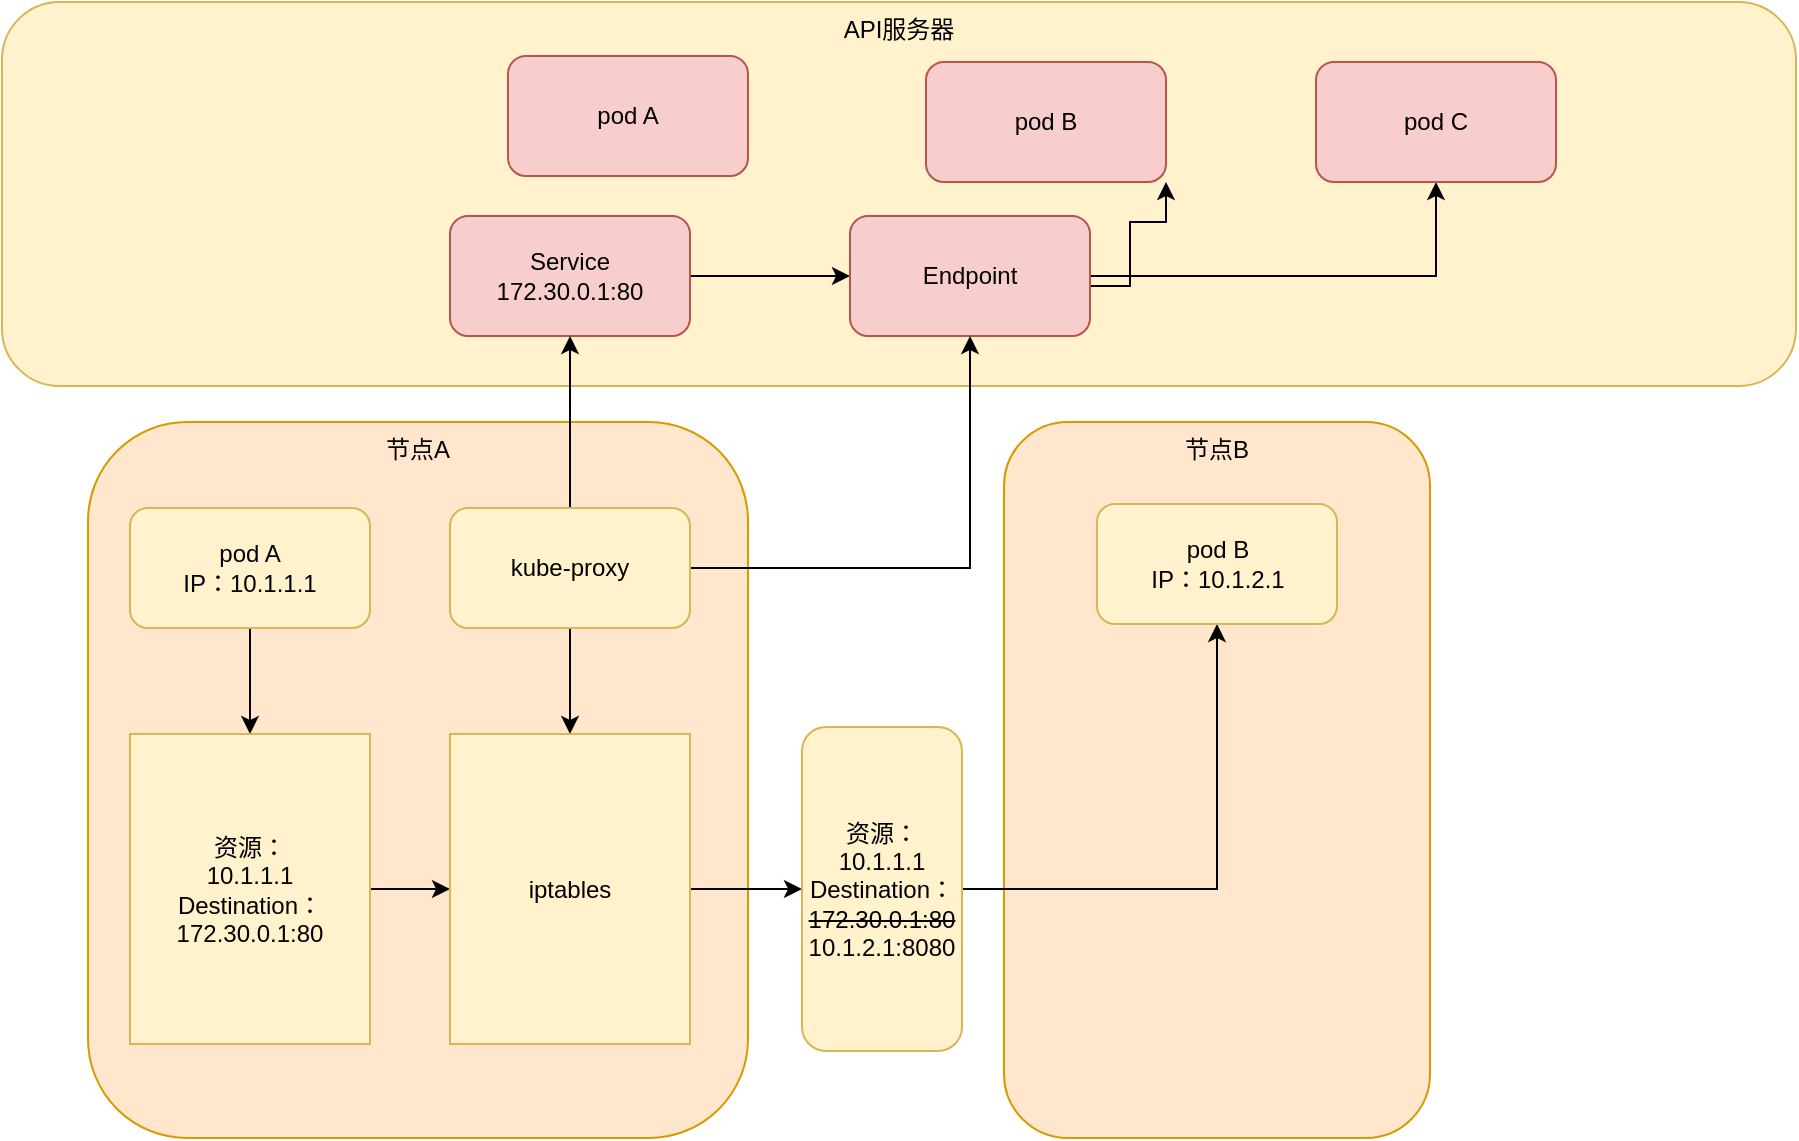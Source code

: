 <mxfile version="24.7.6">
  <diagram name="第 1 页" id="yLjYRH8mUdp2zrqMtvx4">
    <mxGraphModel dx="1050" dy="618" grid="0" gridSize="10" guides="1" tooltips="1" connect="1" arrows="1" fold="1" page="0" pageScale="1" pageWidth="827" pageHeight="1169" math="0" shadow="0">
      <root>
        <mxCell id="0" />
        <mxCell id="1" parent="0" />
        <mxCell id="hY9ZE6wi5_3v4BZrhCtW-1" value="API服务器" style="rounded=1;whiteSpace=wrap;html=1;verticalAlign=top;fillColor=#fff2cc;strokeColor=#d6b656;" vertex="1" parent="1">
          <mxGeometry y="34" width="897" height="192" as="geometry" />
        </mxCell>
        <mxCell id="hY9ZE6wi5_3v4BZrhCtW-2" value="节点A" style="rounded=1;whiteSpace=wrap;html=1;verticalAlign=top;fillColor=#ffe6cc;strokeColor=#d79b00;" vertex="1" parent="1">
          <mxGeometry x="43" y="244" width="330" height="358" as="geometry" />
        </mxCell>
        <mxCell id="hY9ZE6wi5_3v4BZrhCtW-4" value="节点B" style="rounded=1;whiteSpace=wrap;html=1;verticalAlign=top;fillColor=#ffe6cc;strokeColor=#d79b00;" vertex="1" parent="1">
          <mxGeometry x="501" y="244" width="213" height="358" as="geometry" />
        </mxCell>
        <mxCell id="hY9ZE6wi5_3v4BZrhCtW-15" value="" style="edgeStyle=orthogonalEdgeStyle;rounded=0;orthogonalLoop=1;jettySize=auto;html=1;" edge="1" parent="1" source="hY9ZE6wi5_3v4BZrhCtW-5" target="hY9ZE6wi5_3v4BZrhCtW-6">
          <mxGeometry relative="1" as="geometry" />
        </mxCell>
        <mxCell id="hY9ZE6wi5_3v4BZrhCtW-5" value="Service&lt;div&gt;172.30.0.1:80&lt;/div&gt;" style="rounded=1;whiteSpace=wrap;html=1;fillColor=#f8cecc;strokeColor=#b85450;" vertex="1" parent="1">
          <mxGeometry x="224" y="141" width="120" height="60" as="geometry" />
        </mxCell>
        <mxCell id="hY9ZE6wi5_3v4BZrhCtW-13" style="edgeStyle=orthogonalEdgeStyle;rounded=0;orthogonalLoop=1;jettySize=auto;html=1;entryX=1;entryY=1;entryDx=0;entryDy=0;" edge="1" parent="1" source="hY9ZE6wi5_3v4BZrhCtW-6" target="hY9ZE6wi5_3v4BZrhCtW-8">
          <mxGeometry relative="1" as="geometry">
            <Array as="points">
              <mxPoint x="564" y="176" />
              <mxPoint x="564" y="144" />
              <mxPoint x="582" y="144" />
            </Array>
          </mxGeometry>
        </mxCell>
        <mxCell id="hY9ZE6wi5_3v4BZrhCtW-14" style="edgeStyle=orthogonalEdgeStyle;rounded=0;orthogonalLoop=1;jettySize=auto;html=1;entryX=0.5;entryY=1;entryDx=0;entryDy=0;" edge="1" parent="1" source="hY9ZE6wi5_3v4BZrhCtW-6" target="hY9ZE6wi5_3v4BZrhCtW-9">
          <mxGeometry relative="1" as="geometry" />
        </mxCell>
        <mxCell id="hY9ZE6wi5_3v4BZrhCtW-6" value="Endpoint" style="rounded=1;whiteSpace=wrap;html=1;fillColor=#f8cecc;strokeColor=#b85450;" vertex="1" parent="1">
          <mxGeometry x="424" y="141" width="120" height="60" as="geometry" />
        </mxCell>
        <mxCell id="hY9ZE6wi5_3v4BZrhCtW-7" value="pod A" style="rounded=1;whiteSpace=wrap;html=1;fillColor=#f8cecc;strokeColor=#b85450;" vertex="1" parent="1">
          <mxGeometry x="253" y="61" width="120" height="60" as="geometry" />
        </mxCell>
        <mxCell id="hY9ZE6wi5_3v4BZrhCtW-8" value="pod B" style="rounded=1;whiteSpace=wrap;html=1;fillColor=#f8cecc;strokeColor=#b85450;" vertex="1" parent="1">
          <mxGeometry x="462" y="64" width="120" height="60" as="geometry" />
        </mxCell>
        <mxCell id="hY9ZE6wi5_3v4BZrhCtW-9" value="pod C" style="rounded=1;whiteSpace=wrap;html=1;fillColor=#f8cecc;strokeColor=#b85450;" vertex="1" parent="1">
          <mxGeometry x="657" y="64" width="120" height="60" as="geometry" />
        </mxCell>
        <mxCell id="hY9ZE6wi5_3v4BZrhCtW-17" style="edgeStyle=orthogonalEdgeStyle;rounded=0;orthogonalLoop=1;jettySize=auto;html=1;entryX=0.5;entryY=1;entryDx=0;entryDy=0;" edge="1" parent="1" source="hY9ZE6wi5_3v4BZrhCtW-16" target="hY9ZE6wi5_3v4BZrhCtW-6">
          <mxGeometry relative="1" as="geometry" />
        </mxCell>
        <mxCell id="hY9ZE6wi5_3v4BZrhCtW-18" style="edgeStyle=orthogonalEdgeStyle;rounded=0;orthogonalLoop=1;jettySize=auto;html=1;entryX=0.5;entryY=1;entryDx=0;entryDy=0;" edge="1" parent="1" source="hY9ZE6wi5_3v4BZrhCtW-16" target="hY9ZE6wi5_3v4BZrhCtW-5">
          <mxGeometry relative="1" as="geometry" />
        </mxCell>
        <mxCell id="hY9ZE6wi5_3v4BZrhCtW-23" style="edgeStyle=orthogonalEdgeStyle;rounded=0;orthogonalLoop=1;jettySize=auto;html=1;" edge="1" parent="1" source="hY9ZE6wi5_3v4BZrhCtW-16" target="hY9ZE6wi5_3v4BZrhCtW-21">
          <mxGeometry relative="1" as="geometry" />
        </mxCell>
        <mxCell id="hY9ZE6wi5_3v4BZrhCtW-16" value="kube-proxy" style="rounded=1;whiteSpace=wrap;html=1;fillColor=#fff2cc;strokeColor=#d6b656;" vertex="1" parent="1">
          <mxGeometry x="224" y="287" width="120" height="60" as="geometry" />
        </mxCell>
        <mxCell id="hY9ZE6wi5_3v4BZrhCtW-22" style="edgeStyle=orthogonalEdgeStyle;rounded=0;orthogonalLoop=1;jettySize=auto;html=1;" edge="1" parent="1" source="hY9ZE6wi5_3v4BZrhCtW-19" target="hY9ZE6wi5_3v4BZrhCtW-20">
          <mxGeometry relative="1" as="geometry" />
        </mxCell>
        <mxCell id="hY9ZE6wi5_3v4BZrhCtW-19" value="pod A&lt;div&gt;IP：10.1.1.1&lt;/div&gt;" style="rounded=1;whiteSpace=wrap;html=1;fillColor=#fff2cc;strokeColor=#d6b656;" vertex="1" parent="1">
          <mxGeometry x="64" y="287" width="120" height="60" as="geometry" />
        </mxCell>
        <mxCell id="hY9ZE6wi5_3v4BZrhCtW-24" style="edgeStyle=orthogonalEdgeStyle;rounded=0;orthogonalLoop=1;jettySize=auto;html=1;exitX=1;exitY=0.5;exitDx=0;exitDy=0;entryX=0;entryY=0.5;entryDx=0;entryDy=0;" edge="1" parent="1" source="hY9ZE6wi5_3v4BZrhCtW-20" target="hY9ZE6wi5_3v4BZrhCtW-21">
          <mxGeometry relative="1" as="geometry" />
        </mxCell>
        <mxCell id="hY9ZE6wi5_3v4BZrhCtW-20" value="资源：&lt;div&gt;10.1.1.1&lt;/div&gt;&lt;div&gt;Destination：&lt;/div&gt;&lt;div&gt;172.30.0.1:80&lt;/div&gt;" style="rounded=0;whiteSpace=wrap;html=1;fillColor=#fff2cc;strokeColor=#d6b656;" vertex="1" parent="1">
          <mxGeometry x="64" y="400" width="120" height="155" as="geometry" />
        </mxCell>
        <mxCell id="hY9ZE6wi5_3v4BZrhCtW-27" style="edgeStyle=orthogonalEdgeStyle;rounded=0;orthogonalLoop=1;jettySize=auto;html=1;exitX=1;exitY=0.5;exitDx=0;exitDy=0;entryX=0;entryY=0.5;entryDx=0;entryDy=0;" edge="1" parent="1" source="hY9ZE6wi5_3v4BZrhCtW-21" target="hY9ZE6wi5_3v4BZrhCtW-25">
          <mxGeometry relative="1" as="geometry" />
        </mxCell>
        <mxCell id="hY9ZE6wi5_3v4BZrhCtW-21" value="iptables" style="rounded=0;whiteSpace=wrap;html=1;fillColor=#fff2cc;strokeColor=#d6b656;" vertex="1" parent="1">
          <mxGeometry x="224" y="400" width="120" height="155" as="geometry" />
        </mxCell>
        <mxCell id="hY9ZE6wi5_3v4BZrhCtW-28" style="edgeStyle=orthogonalEdgeStyle;rounded=0;orthogonalLoop=1;jettySize=auto;html=1;exitX=1;exitY=0.5;exitDx=0;exitDy=0;entryX=0.5;entryY=1;entryDx=0;entryDy=0;" edge="1" parent="1" source="hY9ZE6wi5_3v4BZrhCtW-25" target="hY9ZE6wi5_3v4BZrhCtW-26">
          <mxGeometry relative="1" as="geometry" />
        </mxCell>
        <mxCell id="hY9ZE6wi5_3v4BZrhCtW-25" value="资源：&lt;div&gt;10.1.1.1&lt;/div&gt;&lt;div&gt;Destination：&lt;/div&gt;&lt;div&gt;&lt;strike&gt;172.30.0.1:80&lt;/strike&gt;&lt;/div&gt;&lt;div&gt;10.1.2.1:8080&lt;/div&gt;" style="rounded=1;whiteSpace=wrap;html=1;fillColor=#fff2cc;strokeColor=#d6b656;" vertex="1" parent="1">
          <mxGeometry x="400" y="396.5" width="80" height="162" as="geometry" />
        </mxCell>
        <mxCell id="hY9ZE6wi5_3v4BZrhCtW-26" value="pod B&lt;div&gt;IP：10.1.2.1&lt;/div&gt;" style="rounded=1;whiteSpace=wrap;html=1;fillColor=#fff2cc;strokeColor=#d6b656;" vertex="1" parent="1">
          <mxGeometry x="547.5" y="285" width="120" height="60" as="geometry" />
        </mxCell>
      </root>
    </mxGraphModel>
  </diagram>
</mxfile>
